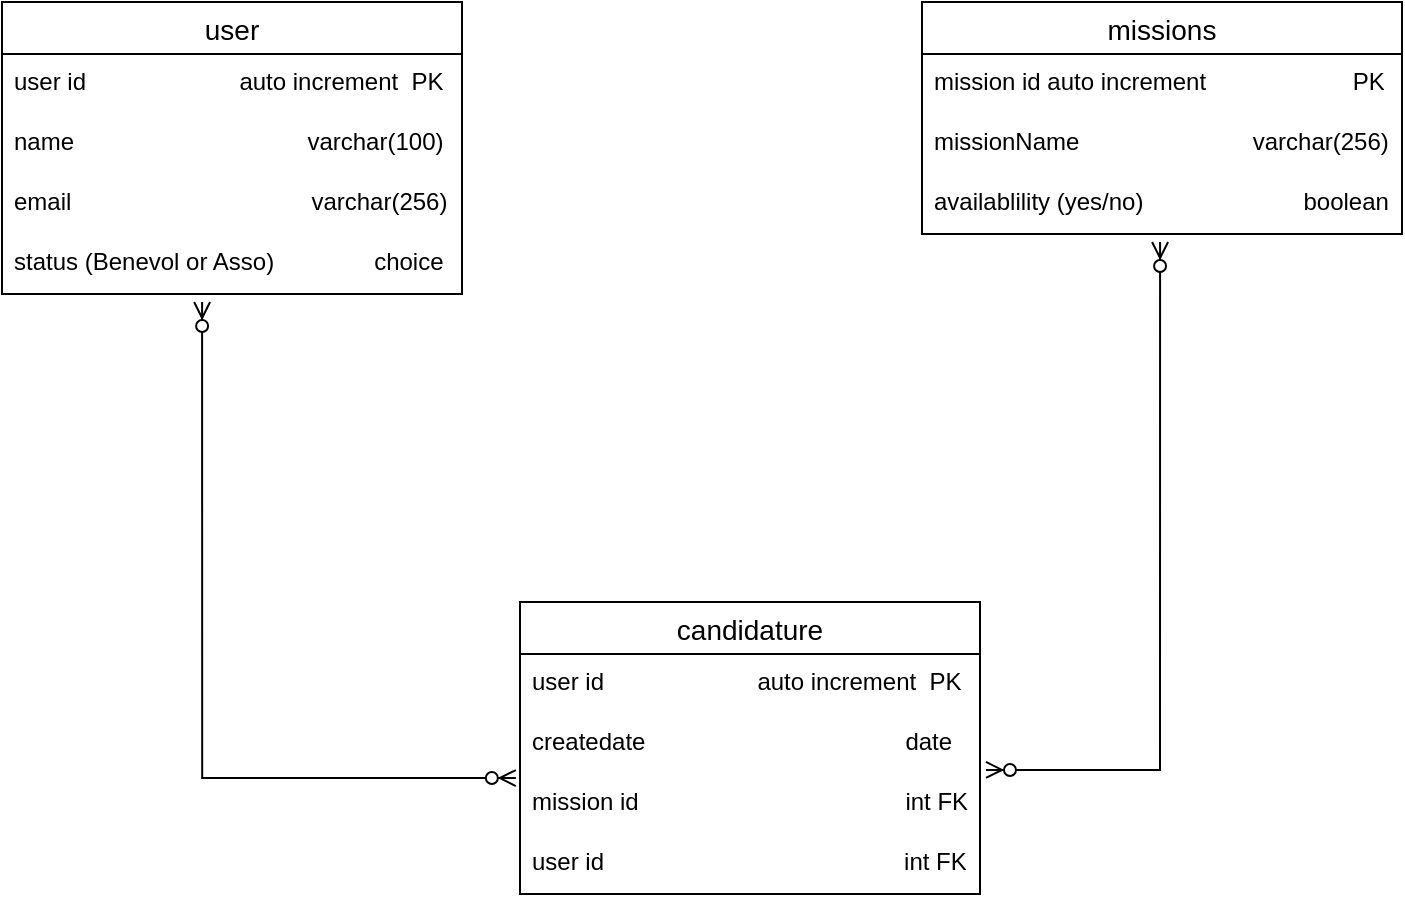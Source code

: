 <mxfile version="28.2.0">
  <diagram name="Page-1" id="6MDR8sfdcFQ0Tx1WdBYZ">
    <mxGraphModel dx="771" dy="612" grid="1" gridSize="10" guides="1" tooltips="1" connect="1" arrows="1" fold="1" page="1" pageScale="1" pageWidth="827" pageHeight="1169" math="0" shadow="0">
      <root>
        <mxCell id="0" />
        <mxCell id="1" parent="0" />
        <mxCell id="nb0LsI2-6LEZiD5CoKGc-1" value="user" style="swimlane;fontStyle=0;childLayout=stackLayout;horizontal=1;startSize=26;horizontalStack=0;resizeParent=1;resizeParentMax=0;resizeLast=0;collapsible=1;marginBottom=0;align=center;fontSize=14;" parent="1" vertex="1">
          <mxGeometry x="40" y="50" width="230" height="146" as="geometry" />
        </mxCell>
        <mxCell id="nb0LsI2-6LEZiD5CoKGc-2" value="user id&amp;nbsp; &amp;nbsp; &amp;nbsp; &amp;nbsp; &amp;nbsp; &amp;nbsp; &amp;nbsp; &amp;nbsp; &amp;nbsp; &amp;nbsp; &amp;nbsp; &amp;nbsp;auto increment&amp;nbsp; PK" style="text;strokeColor=none;fillColor=none;spacingLeft=4;spacingRight=4;overflow=hidden;rotatable=0;points=[[0,0.5],[1,0.5]];portConstraint=eastwest;fontSize=12;whiteSpace=wrap;html=1;" parent="nb0LsI2-6LEZiD5CoKGc-1" vertex="1">
          <mxGeometry y="26" width="230" height="30" as="geometry" />
        </mxCell>
        <mxCell id="nb0LsI2-6LEZiD5CoKGc-3" value="name&amp;nbsp; &amp;nbsp; &amp;nbsp; &amp;nbsp; &amp;nbsp; &amp;nbsp; &amp;nbsp; &amp;nbsp; &amp;nbsp; &amp;nbsp; &amp;nbsp; &amp;nbsp; &amp;nbsp; &amp;nbsp; &amp;nbsp; &amp;nbsp; &amp;nbsp; &amp;nbsp;varchar(100)" style="text;strokeColor=none;fillColor=none;spacingLeft=4;spacingRight=4;overflow=hidden;rotatable=0;points=[[0,0.5],[1,0.5]];portConstraint=eastwest;fontSize=12;whiteSpace=wrap;html=1;" parent="nb0LsI2-6LEZiD5CoKGc-1" vertex="1">
          <mxGeometry y="56" width="230" height="30" as="geometry" />
        </mxCell>
        <mxCell id="nb0LsI2-6LEZiD5CoKGc-5" value="email&amp;nbsp; &amp;nbsp; &amp;nbsp; &amp;nbsp; &amp;nbsp; &amp;nbsp; &amp;nbsp; &amp;nbsp; &amp;nbsp; &amp;nbsp; &amp;nbsp; &amp;nbsp; &amp;nbsp; &amp;nbsp; &amp;nbsp; &amp;nbsp; &amp;nbsp; &amp;nbsp; varchar(256)" style="text;strokeColor=none;fillColor=none;spacingLeft=4;spacingRight=4;overflow=hidden;rotatable=0;points=[[0,0.5],[1,0.5]];portConstraint=eastwest;fontSize=12;whiteSpace=wrap;html=1;" parent="nb0LsI2-6LEZiD5CoKGc-1" vertex="1">
          <mxGeometry y="86" width="230" height="30" as="geometry" />
        </mxCell>
        <mxCell id="nb0LsI2-6LEZiD5CoKGc-4" value="status (Benevol or Asso)&amp;nbsp; &amp;nbsp; &amp;nbsp; &amp;nbsp; &amp;nbsp; &amp;nbsp; &amp;nbsp; &amp;nbsp;choice" style="text;strokeColor=none;fillColor=none;spacingLeft=4;spacingRight=4;overflow=hidden;rotatable=0;points=[[0,0.5],[1,0.5]];portConstraint=eastwest;fontSize=12;whiteSpace=wrap;html=1;" parent="nb0LsI2-6LEZiD5CoKGc-1" vertex="1">
          <mxGeometry y="116" width="230" height="30" as="geometry" />
        </mxCell>
        <mxCell id="nb0LsI2-6LEZiD5CoKGc-7" value="missions" style="swimlane;fontStyle=0;childLayout=stackLayout;horizontal=1;startSize=26;horizontalStack=0;resizeParent=1;resizeParentMax=0;resizeLast=0;collapsible=1;marginBottom=0;align=center;fontSize=14;" parent="1" vertex="1">
          <mxGeometry x="500" y="50" width="240" height="116" as="geometry" />
        </mxCell>
        <mxCell id="nb0LsI2-6LEZiD5CoKGc-8" value="mission id auto increment&amp;nbsp; &amp;nbsp; &amp;nbsp; &amp;nbsp; &amp;nbsp; &amp;nbsp; &amp;nbsp; &amp;nbsp; &amp;nbsp; &amp;nbsp; &amp;nbsp; PK" style="text;strokeColor=none;fillColor=none;spacingLeft=4;spacingRight=4;overflow=hidden;rotatable=0;points=[[0,0.5],[1,0.5]];portConstraint=eastwest;fontSize=12;whiteSpace=wrap;html=1;" parent="nb0LsI2-6LEZiD5CoKGc-7" vertex="1">
          <mxGeometry y="26" width="240" height="30" as="geometry" />
        </mxCell>
        <mxCell id="nb0LsI2-6LEZiD5CoKGc-9" value="missionName&amp;nbsp; &amp;nbsp; &amp;nbsp; &amp;nbsp; &amp;nbsp; &amp;nbsp; &amp;nbsp; &amp;nbsp; &amp;nbsp; &amp;nbsp; &amp;nbsp; &amp;nbsp; &amp;nbsp; varchar(256)" style="text;strokeColor=none;fillColor=none;spacingLeft=4;spacingRight=4;overflow=hidden;rotatable=0;points=[[0,0.5],[1,0.5]];portConstraint=eastwest;fontSize=12;whiteSpace=wrap;html=1;" parent="nb0LsI2-6LEZiD5CoKGc-7" vertex="1">
          <mxGeometry y="56" width="240" height="30" as="geometry" />
        </mxCell>
        <mxCell id="nb0LsI2-6LEZiD5CoKGc-10" value="availablility (yes/no)&amp;nbsp; &amp;nbsp; &amp;nbsp; &amp;nbsp; &amp;nbsp; &amp;nbsp; &amp;nbsp; &amp;nbsp; &amp;nbsp; &amp;nbsp; &amp;nbsp; &amp;nbsp; boolean" style="text;strokeColor=none;fillColor=none;spacingLeft=4;spacingRight=4;overflow=hidden;rotatable=0;points=[[0,0.5],[1,0.5]];portConstraint=eastwest;fontSize=12;whiteSpace=wrap;html=1;" parent="nb0LsI2-6LEZiD5CoKGc-7" vertex="1">
          <mxGeometry y="86" width="240" height="30" as="geometry" />
        </mxCell>
        <mxCell id="zAxyvF1_GKr6hNluqjZd-1" value="candidature" style="swimlane;fontStyle=0;childLayout=stackLayout;horizontal=1;startSize=26;horizontalStack=0;resizeParent=1;resizeParentMax=0;resizeLast=0;collapsible=1;marginBottom=0;align=center;fontSize=14;" vertex="1" parent="1">
          <mxGeometry x="299" y="350" width="230" height="146" as="geometry" />
        </mxCell>
        <mxCell id="zAxyvF1_GKr6hNluqjZd-2" value="user id&amp;nbsp; &amp;nbsp; &amp;nbsp; &amp;nbsp; &amp;nbsp; &amp;nbsp; &amp;nbsp; &amp;nbsp; &amp;nbsp; &amp;nbsp; &amp;nbsp; &amp;nbsp;auto increment&amp;nbsp; PK" style="text;strokeColor=none;fillColor=none;spacingLeft=4;spacingRight=4;overflow=hidden;rotatable=0;points=[[0,0.5],[1,0.5]];portConstraint=eastwest;fontSize=12;whiteSpace=wrap;html=1;" vertex="1" parent="zAxyvF1_GKr6hNluqjZd-1">
          <mxGeometry y="26" width="230" height="30" as="geometry" />
        </mxCell>
        <mxCell id="zAxyvF1_GKr6hNluqjZd-3" value="createdate&lt;span style=&quot;white-space: pre;&quot;&gt;&#x9;&lt;/span&gt;&lt;span style=&quot;white-space: pre;&quot;&gt;&#x9;&lt;span style=&quot;white-space: pre;&quot;&gt;&#x9;&lt;/span&gt;&lt;span style=&quot;white-space: pre;&quot;&gt;&#x9;&lt;/span&gt;&lt;span style=&quot;white-space: pre;&quot;&gt;&#x9;&lt;/span&gt;&lt;/span&gt;date" style="text;strokeColor=none;fillColor=none;spacingLeft=4;spacingRight=4;overflow=hidden;rotatable=0;points=[[0,0.5],[1,0.5]];portConstraint=eastwest;fontSize=12;whiteSpace=wrap;html=1;" vertex="1" parent="zAxyvF1_GKr6hNluqjZd-1">
          <mxGeometry y="56" width="230" height="30" as="geometry" />
        </mxCell>
        <mxCell id="zAxyvF1_GKr6hNluqjZd-4" value="mission id&amp;nbsp;&lt;span style=&quot;white-space: pre;&quot;&gt;&#x9;&lt;span style=&quot;white-space: pre;&quot;&gt;&#x9;&lt;/span&gt;&lt;span style=&quot;white-space: pre;&quot;&gt;&#x9;&lt;/span&gt;&lt;span style=&quot;white-space: pre;&quot;&gt;&#x9;&lt;/span&gt;&lt;span style=&quot;white-space: pre;&quot;&gt;&#x9;&lt;/span&gt;&lt;/span&gt;int FK" style="text;strokeColor=none;fillColor=none;spacingLeft=4;spacingRight=4;overflow=hidden;rotatable=0;points=[[0,0.5],[1,0.5]];portConstraint=eastwest;fontSize=12;whiteSpace=wrap;html=1;" vertex="1" parent="zAxyvF1_GKr6hNluqjZd-1">
          <mxGeometry y="86" width="230" height="30" as="geometry" />
        </mxCell>
        <mxCell id="zAxyvF1_GKr6hNluqjZd-5" value="user id&amp;nbsp; &amp;nbsp; &amp;nbsp; &amp;nbsp; &amp;nbsp; &amp;nbsp; &amp;nbsp; &amp;nbsp; &amp;nbsp; &amp;nbsp; &amp;nbsp; &amp;nbsp; &amp;nbsp; &amp;nbsp; &amp;nbsp; &amp;nbsp; &amp;nbsp; &amp;nbsp; &amp;nbsp; &amp;nbsp; &amp;nbsp; &amp;nbsp; &amp;nbsp;int FK" style="text;strokeColor=none;fillColor=none;spacingLeft=4;spacingRight=4;overflow=hidden;rotatable=0;points=[[0,0.5],[1,0.5]];portConstraint=eastwest;fontSize=12;whiteSpace=wrap;html=1;" vertex="1" parent="zAxyvF1_GKr6hNluqjZd-1">
          <mxGeometry y="116" width="230" height="30" as="geometry" />
        </mxCell>
        <mxCell id="zAxyvF1_GKr6hNluqjZd-7" value="" style="edgeStyle=orthogonalEdgeStyle;fontSize=12;html=1;endArrow=ERzeroToMany;endFill=1;startArrow=ERzeroToMany;rounded=0;entryX=0.496;entryY=1.133;entryDx=0;entryDy=0;entryPerimeter=0;exitX=1.013;exitY=-0.067;exitDx=0;exitDy=0;exitPerimeter=0;" edge="1" parent="1" source="zAxyvF1_GKr6hNluqjZd-4" target="nb0LsI2-6LEZiD5CoKGc-10">
          <mxGeometry width="100" height="100" relative="1" as="geometry">
            <mxPoint x="350" y="370" as="sourcePoint" />
            <mxPoint x="450" y="270" as="targetPoint" />
            <Array as="points">
              <mxPoint x="619" y="434" />
            </Array>
          </mxGeometry>
        </mxCell>
        <mxCell id="zAxyvF1_GKr6hNluqjZd-8" value="" style="edgeStyle=orthogonalEdgeStyle;fontSize=12;html=1;endArrow=ERzeroToMany;endFill=1;startArrow=ERzeroToMany;rounded=0;entryX=0.435;entryY=1.133;entryDx=0;entryDy=0;entryPerimeter=0;exitX=-0.009;exitY=0.067;exitDx=0;exitDy=0;exitPerimeter=0;" edge="1" parent="1" source="zAxyvF1_GKr6hNluqjZd-4" target="nb0LsI2-6LEZiD5CoKGc-4">
          <mxGeometry width="100" height="100" relative="1" as="geometry">
            <mxPoint x="350" y="370" as="sourcePoint" />
            <mxPoint x="450" y="270" as="targetPoint" />
            <Array as="points">
              <mxPoint x="140" y="438" />
            </Array>
          </mxGeometry>
        </mxCell>
      </root>
    </mxGraphModel>
  </diagram>
</mxfile>
